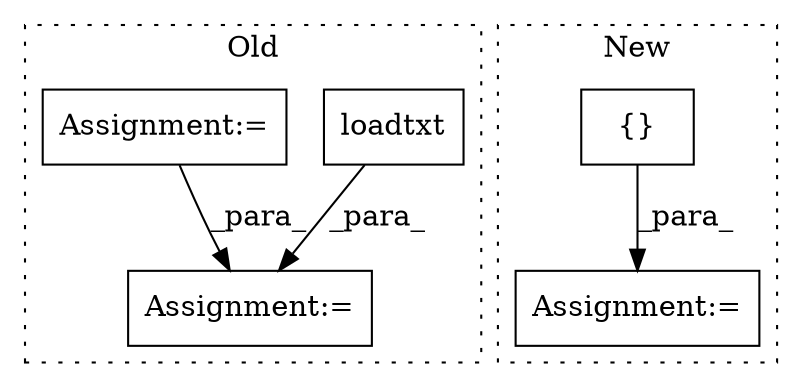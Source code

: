 digraph G {
subgraph cluster0 {
1 [label="loadtxt" a="32" s="2554,2596" l="8,1" shape="box"];
3 [label="Assignment:=" a="7" s="2604" l="12" shape="box"];
5 [label="Assignment:=" a="7" s="2707" l="25" shape="box"];
label = "Old";
style="dotted";
}
subgraph cluster1 {
2 [label="{}" a="4" s="2490,2721" l="1,1" shape="box"];
4 [label="Assignment:=" a="7" s="2480" l="1" shape="box"];
label = "New";
style="dotted";
}
1 -> 3 [label="_para_"];
2 -> 4 [label="_para_"];
5 -> 3 [label="_para_"];
}